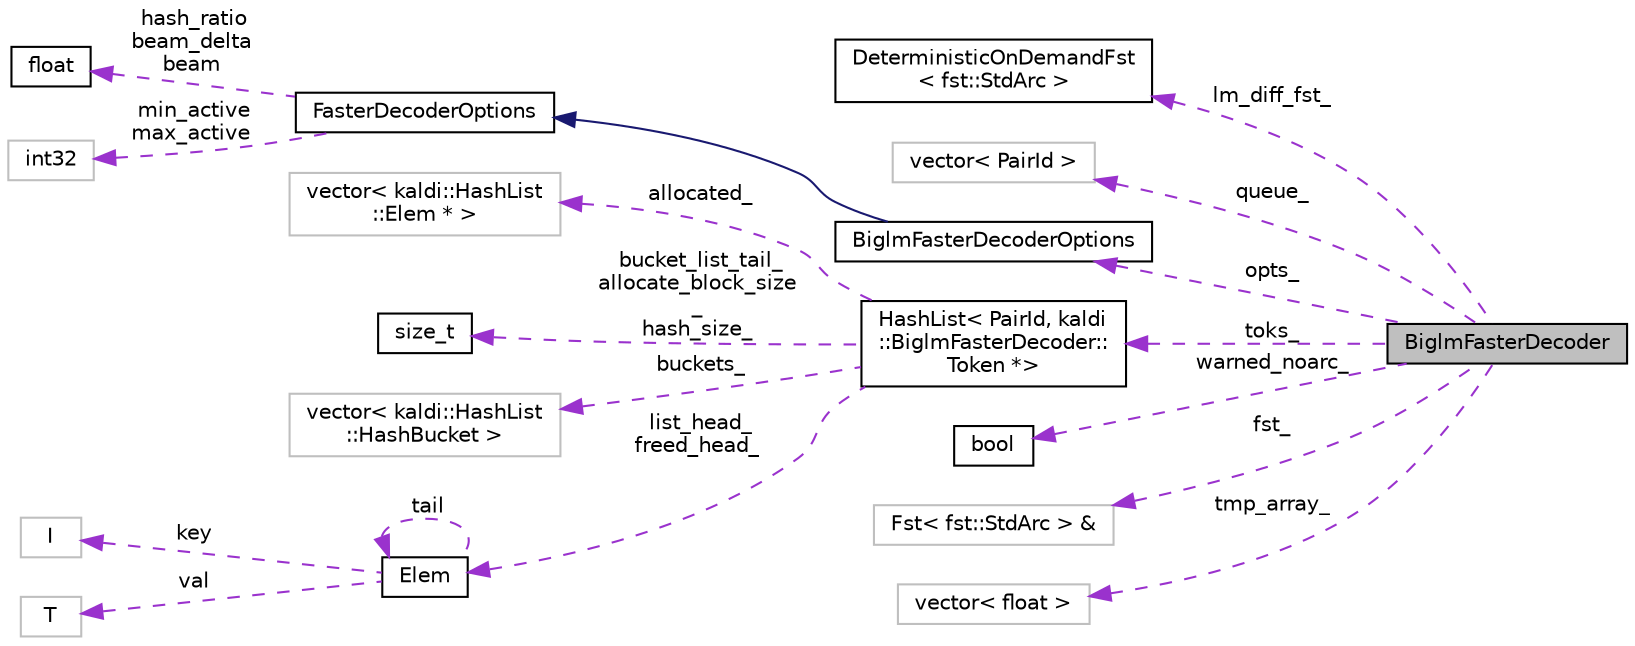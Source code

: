 digraph "BiglmFasterDecoder"
{
  edge [fontname="Helvetica",fontsize="10",labelfontname="Helvetica",labelfontsize="10"];
  node [fontname="Helvetica",fontsize="10",shape=record];
  rankdir="LR";
  Node1 [label="BiglmFasterDecoder",height=0.2,width=0.4,color="black", fillcolor="grey75", style="filled", fontcolor="black"];
  Node2 -> Node1 [dir="back",color="darkorchid3",fontsize="10",style="dashed",label=" lm_diff_fst_" ,fontname="Helvetica"];
  Node2 [label="DeterministicOnDemandFst\l\< fst::StdArc \>",height=0.2,width=0.4,color="black", fillcolor="white", style="filled",URL="$classfst_1_1DeterministicOnDemandFst.html"];
  Node3 -> Node1 [dir="back",color="darkorchid3",fontsize="10",style="dashed",label=" queue_" ,fontname="Helvetica"];
  Node3 [label="vector\< PairId \>",height=0.2,width=0.4,color="grey75", fillcolor="white", style="filled"];
  Node4 -> Node1 [dir="back",color="darkorchid3",fontsize="10",style="dashed",label=" opts_" ,fontname="Helvetica"];
  Node4 [label="BiglmFasterDecoderOptions",height=0.2,width=0.4,color="black", fillcolor="white", style="filled",URL="$structkaldi_1_1BiglmFasterDecoderOptions.html"];
  Node5 -> Node4 [dir="back",color="midnightblue",fontsize="10",style="solid",fontname="Helvetica"];
  Node5 [label="FasterDecoderOptions",height=0.2,width=0.4,color="black", fillcolor="white", style="filled",URL="$structkaldi_1_1FasterDecoderOptions.html"];
  Node6 -> Node5 [dir="back",color="darkorchid3",fontsize="10",style="dashed",label=" hash_ratio\nbeam_delta\nbeam" ,fontname="Helvetica"];
  Node6 [label="float",height=0.2,width=0.4,color="black", fillcolor="white", style="filled",URL="$classfloat.html"];
  Node7 -> Node5 [dir="back",color="darkorchid3",fontsize="10",style="dashed",label=" min_active\nmax_active" ,fontname="Helvetica"];
  Node7 [label="int32",height=0.2,width=0.4,color="grey75", fillcolor="white", style="filled"];
  Node8 -> Node1 [dir="back",color="darkorchid3",fontsize="10",style="dashed",label=" toks_" ,fontname="Helvetica"];
  Node8 [label="HashList\< PairId, kaldi\l::BiglmFasterDecoder::\lToken *\>",height=0.2,width=0.4,color="black", fillcolor="white", style="filled",URL="$classkaldi_1_1HashList.html"];
  Node9 -> Node8 [dir="back",color="darkorchid3",fontsize="10",style="dashed",label=" allocated_" ,fontname="Helvetica"];
  Node9 [label="vector\< kaldi::HashList\l::Elem * \>",height=0.2,width=0.4,color="grey75", fillcolor="white", style="filled"];
  Node10 -> Node8 [dir="back",color="darkorchid3",fontsize="10",style="dashed",label=" bucket_list_tail_\nallocate_block_size\l_\nhash_size_" ,fontname="Helvetica"];
  Node10 [label="size_t",height=0.2,width=0.4,color="black", fillcolor="white", style="filled",URL="$classsize__t.html"];
  Node11 -> Node8 [dir="back",color="darkorchid3",fontsize="10",style="dashed",label=" buckets_" ,fontname="Helvetica"];
  Node11 [label="vector\< kaldi::HashList\l::HashBucket \>",height=0.2,width=0.4,color="grey75", fillcolor="white", style="filled"];
  Node12 -> Node8 [dir="back",color="darkorchid3",fontsize="10",style="dashed",label=" list_head_\nfreed_head_" ,fontname="Helvetica"];
  Node12 [label="Elem",height=0.2,width=0.4,color="black", fillcolor="white", style="filled",URL="$structkaldi_1_1HashList_1_1Elem.html"];
  Node13 -> Node12 [dir="back",color="darkorchid3",fontsize="10",style="dashed",label=" key" ,fontname="Helvetica"];
  Node13 [label="I",height=0.2,width=0.4,color="grey75", fillcolor="white", style="filled"];
  Node12 -> Node12 [dir="back",color="darkorchid3",fontsize="10",style="dashed",label=" tail" ,fontname="Helvetica"];
  Node14 -> Node12 [dir="back",color="darkorchid3",fontsize="10",style="dashed",label=" val" ,fontname="Helvetica"];
  Node14 [label="T",height=0.2,width=0.4,color="grey75", fillcolor="white", style="filled"];
  Node15 -> Node1 [dir="back",color="darkorchid3",fontsize="10",style="dashed",label=" warned_noarc_" ,fontname="Helvetica"];
  Node15 [label="bool",height=0.2,width=0.4,color="black", fillcolor="white", style="filled",URL="$classbool.html"];
  Node16 -> Node1 [dir="back",color="darkorchid3",fontsize="10",style="dashed",label=" fst_" ,fontname="Helvetica"];
  Node16 [label="Fst\< fst::StdArc \> &",height=0.2,width=0.4,color="grey75", fillcolor="white", style="filled"];
  Node17 -> Node1 [dir="back",color="darkorchid3",fontsize="10",style="dashed",label=" tmp_array_" ,fontname="Helvetica"];
  Node17 [label="vector\< float \>",height=0.2,width=0.4,color="grey75", fillcolor="white", style="filled"];
}
